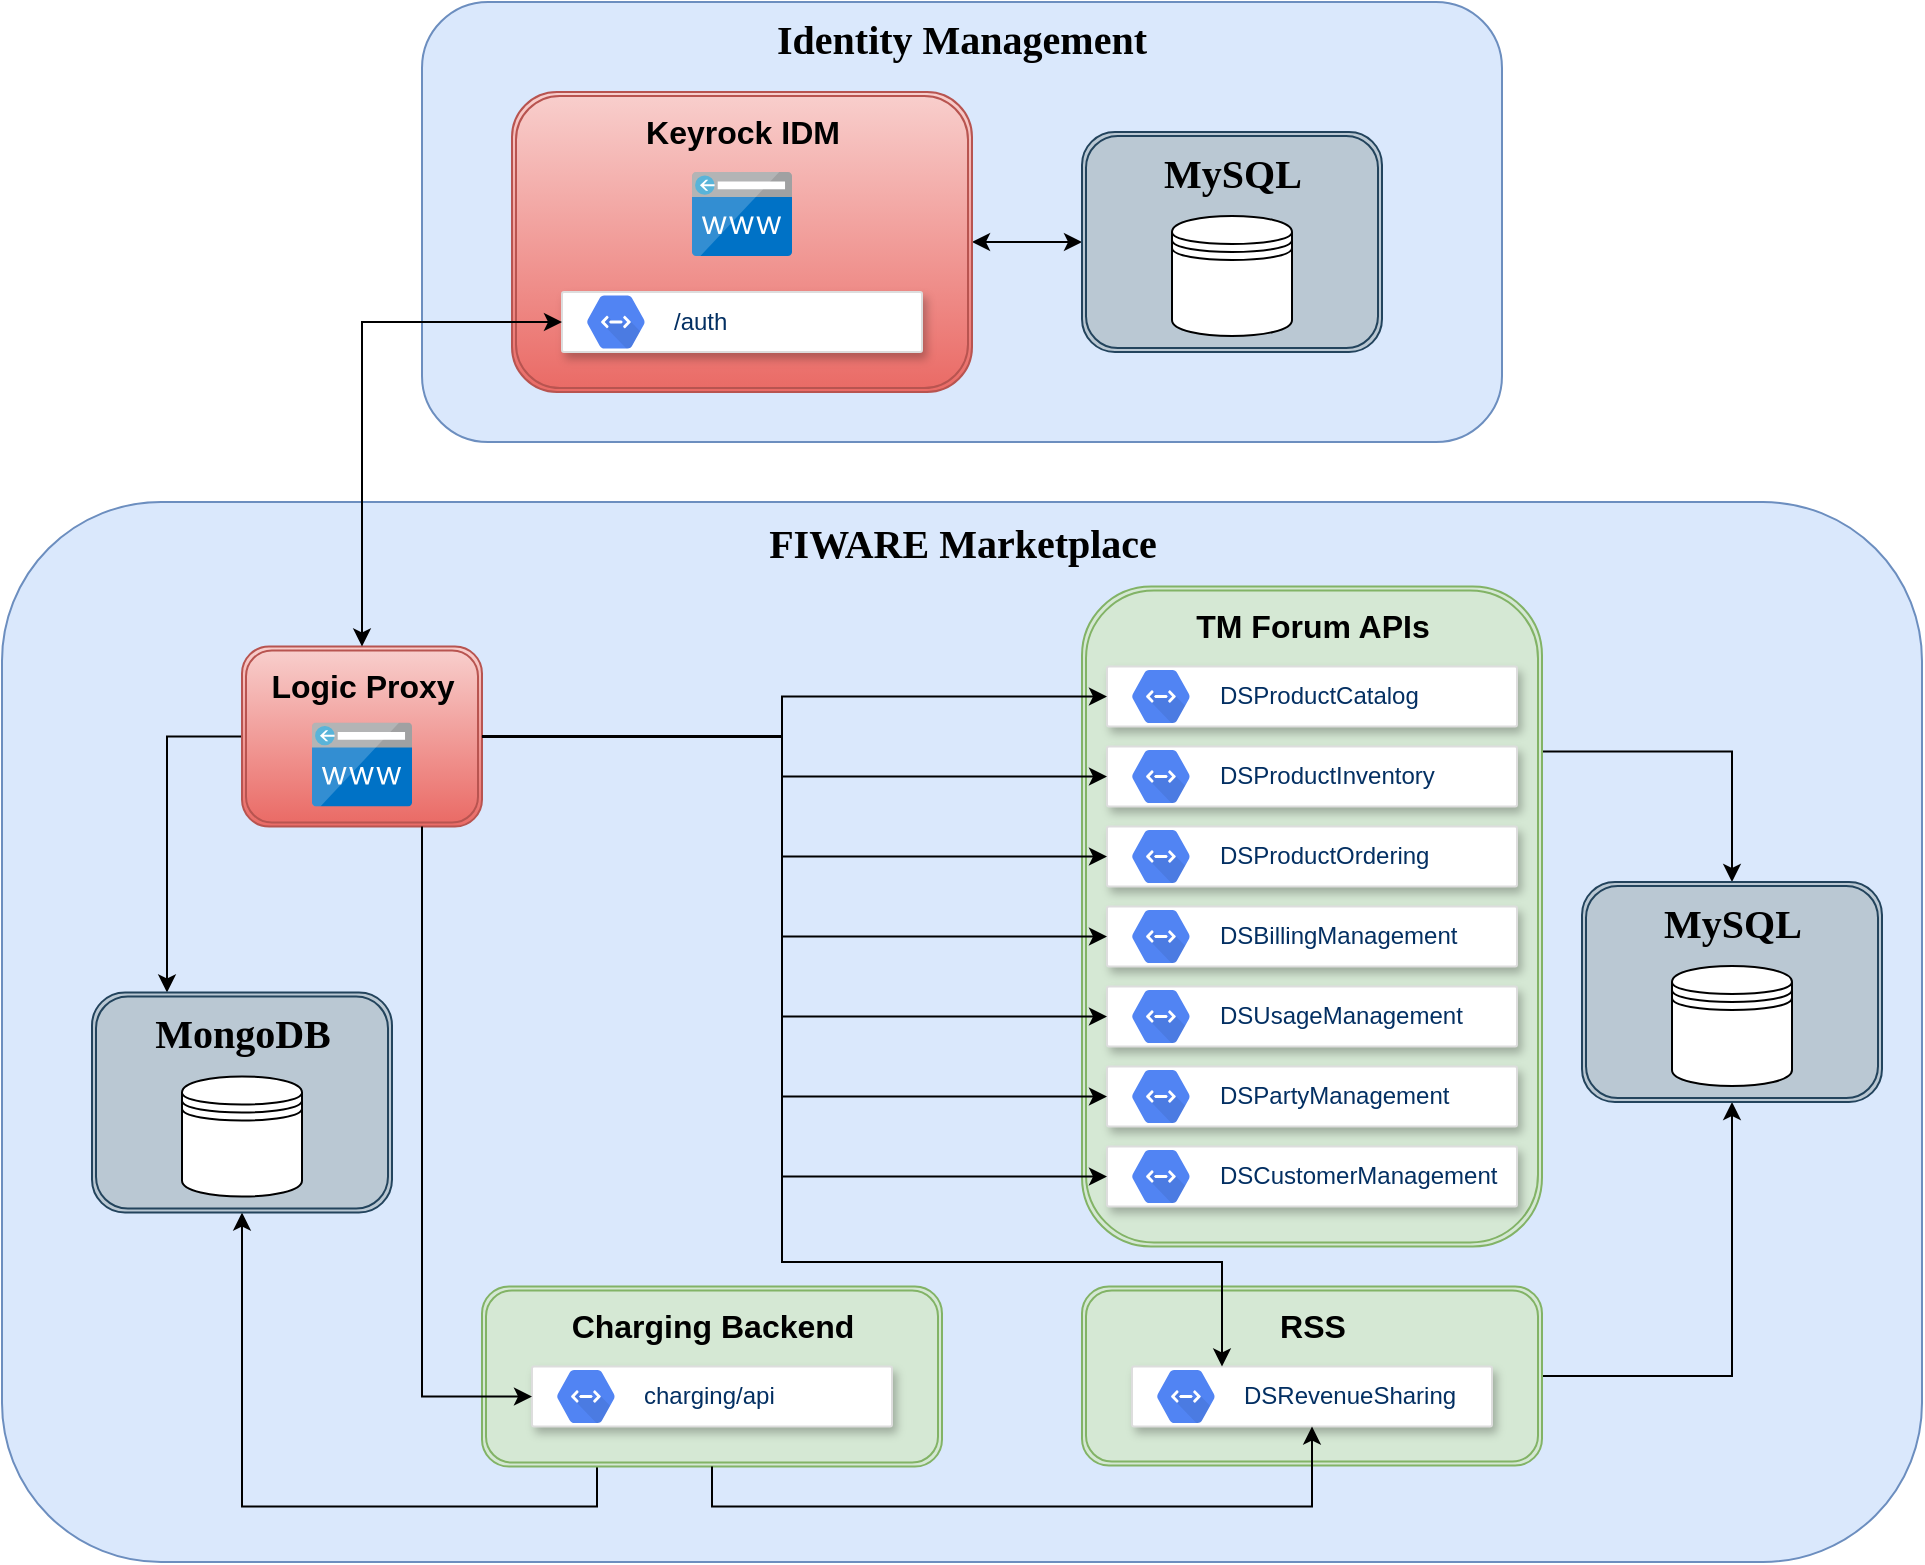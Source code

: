 <mxfile version="13.7.9" type="device"><diagram id="HfY6Yk-Jc7tH_-AOV7nB" name="Seite-1"><mxGraphModel dx="1322" dy="898" grid="1" gridSize="10" guides="1" tooltips="1" connect="1" arrows="1" fold="1" page="1" pageScale="1" pageWidth="1169" pageHeight="827" math="0" shadow="0"><root><mxCell id="0"/><mxCell id="1" parent="0"/><mxCell id="9jo6vHE3OeEoetsnLVtY-4" value="" style="rounded=1;whiteSpace=wrap;html=1;fillColor=#dae8fc;strokeColor=#6c8ebf;" vertex="1" parent="1"><mxGeometry x="120" y="280" width="960" height="530" as="geometry"/></mxCell><mxCell id="9jo6vHE3OeEoetsnLVtY-7" value="FIWARE Marketplace" style="text;html=1;strokeColor=none;fillColor=none;align=center;verticalAlign=middle;whiteSpace=wrap;rounded=0;fontFamily=Verdana;fontSize=20;fontStyle=1" vertex="1" parent="1"><mxGeometry x="477.5" y="290" width="245" height="20" as="geometry"/></mxCell><mxCell id="9jo6vHE3OeEoetsnLVtY-68" style="edgeStyle=orthogonalEdgeStyle;rounded=0;orthogonalLoop=1;jettySize=auto;html=1;exitX=0;exitY=0.5;exitDx=0;exitDy=0;entryX=0.25;entryY=0;entryDx=0;entryDy=0;startArrow=none;startFill=0;endArrow=classic;endFill=1;fontFamily=Verdana;fontSize=20;" edge="1" parent="1" source="9jo6vHE3OeEoetsnLVtY-9" target="9jo6vHE3OeEoetsnLVtY-45"><mxGeometry relative="1" as="geometry"/></mxCell><mxCell id="9jo6vHE3OeEoetsnLVtY-9" value="" style="shape=ext;double=1;rounded=1;whiteSpace=wrap;html=1;fontFamily=Verdana;fontSize=16;fillColor=#f8cecc;strokeColor=#b85450;gradientColor=#ea6b66;" vertex="1" parent="1"><mxGeometry x="240" y="352.25" width="120" height="90" as="geometry"/></mxCell><mxCell id="9jo6vHE3OeEoetsnLVtY-10" value="Logic Proxy" style="text;strokeColor=none;fillColor=none;html=1;fontSize=16;fontStyle=1;verticalAlign=middle;align=center;rounded=0;" vertex="1" parent="1"><mxGeometry x="250" y="352.25" width="100" height="40" as="geometry"/></mxCell><mxCell id="9jo6vHE3OeEoetsnLVtY-11" value="" style="aspect=fixed;html=1;points=[];align=center;image;fontSize=12;image=img/lib/mscae/CustomDomain.svg;rounded=1;" vertex="1" parent="1"><mxGeometry x="275" y="390.25" width="50" height="42" as="geometry"/></mxCell><mxCell id="9jo6vHE3OeEoetsnLVtY-58" style="edgeStyle=orthogonalEdgeStyle;rounded=0;orthogonalLoop=1;jettySize=auto;html=1;exitX=1;exitY=0.25;exitDx=0;exitDy=0;entryX=0.5;entryY=0;entryDx=0;entryDy=0;startArrow=none;startFill=0;fontFamily=Verdana;fontSize=20;" edge="1" parent="1" source="9jo6vHE3OeEoetsnLVtY-12" target="9jo6vHE3OeEoetsnLVtY-48"><mxGeometry relative="1" as="geometry"/></mxCell><mxCell id="9jo6vHE3OeEoetsnLVtY-12" value="" style="shape=ext;double=1;rounded=1;whiteSpace=wrap;html=1;fontFamily=Verdana;fontSize=16;fillColor=#d5e8d4;strokeColor=#82b366;" vertex="1" parent="1"><mxGeometry x="660" y="322.25" width="230" height="330" as="geometry"/></mxCell><mxCell id="9jo6vHE3OeEoetsnLVtY-13" value="TM Forum APIs" style="text;strokeColor=none;fillColor=none;html=1;fontSize=16;fontStyle=1;verticalAlign=middle;align=center;rounded=0;" vertex="1" parent="1"><mxGeometry x="725" y="322.25" width="100" height="40" as="geometry"/></mxCell><mxCell id="9jo6vHE3OeEoetsnLVtY-56" style="edgeStyle=orthogonalEdgeStyle;rounded=0;orthogonalLoop=1;jettySize=auto;html=1;exitX=0.25;exitY=1;exitDx=0;exitDy=0;entryX=0.5;entryY=1;entryDx=0;entryDy=0;startArrow=none;startFill=0;fontFamily=Verdana;fontSize=20;endArrow=classic;endFill=1;" edge="1" parent="1" source="9jo6vHE3OeEoetsnLVtY-15" target="9jo6vHE3OeEoetsnLVtY-45"><mxGeometry relative="1" as="geometry"/></mxCell><mxCell id="9jo6vHE3OeEoetsnLVtY-15" value="" style="shape=ext;double=1;rounded=1;whiteSpace=wrap;html=1;fontFamily=Verdana;fontSize=16;fillColor=#d5e8d4;strokeColor=#82b366;" vertex="1" parent="1"><mxGeometry x="360" y="672.25" width="230" height="90" as="geometry"/></mxCell><mxCell id="9jo6vHE3OeEoetsnLVtY-16" value="Charging Backend" style="text;strokeColor=none;fillColor=none;html=1;fontSize=16;fontStyle=1;verticalAlign=middle;align=center;rounded=0;" vertex="1" parent="1"><mxGeometry x="425" y="672.25" width="100" height="40" as="geometry"/></mxCell><mxCell id="9jo6vHE3OeEoetsnLVtY-59" style="edgeStyle=orthogonalEdgeStyle;rounded=0;orthogonalLoop=1;jettySize=auto;html=1;exitX=1;exitY=0.5;exitDx=0;exitDy=0;entryX=0.5;entryY=1;entryDx=0;entryDy=0;startArrow=none;startFill=0;fontFamily=Verdana;fontSize=20;endArrow=classic;endFill=1;" edge="1" parent="1" source="9jo6vHE3OeEoetsnLVtY-17" target="9jo6vHE3OeEoetsnLVtY-48"><mxGeometry relative="1" as="geometry"/></mxCell><mxCell id="9jo6vHE3OeEoetsnLVtY-17" value="" style="shape=ext;double=1;rounded=1;whiteSpace=wrap;html=1;fontFamily=Verdana;fontSize=16;fillColor=#d5e8d4;strokeColor=#82b366;" vertex="1" parent="1"><mxGeometry x="660" y="672.25" width="230" height="89.5" as="geometry"/></mxCell><mxCell id="9jo6vHE3OeEoetsnLVtY-18" value="RSS" style="text;strokeColor=none;fillColor=none;html=1;fontSize=16;fontStyle=1;verticalAlign=middle;align=center;rounded=0;" vertex="1" parent="1"><mxGeometry x="725" y="672.25" width="100" height="40" as="geometry"/></mxCell><mxCell id="9jo6vHE3OeEoetsnLVtY-19" value="" style="rounded=1;whiteSpace=wrap;html=1;fillColor=#dae8fc;strokeColor=#6c8ebf;" vertex="1" parent="1"><mxGeometry x="330" y="30" width="540" height="220" as="geometry"/></mxCell><mxCell id="9jo6vHE3OeEoetsnLVtY-20" value="Identity Management" style="text;html=1;strokeColor=none;fillColor=none;align=center;verticalAlign=middle;whiteSpace=wrap;rounded=0;fontFamily=Verdana;fontSize=20;fontStyle=1" vertex="1" parent="1"><mxGeometry x="466.25" y="38" width="267.5" height="20" as="geometry"/></mxCell><mxCell id="9jo6vHE3OeEoetsnLVtY-21" value="" style="strokeColor=#dddddd;shadow=1;strokeWidth=1;rounded=1;absoluteArcSize=1;arcSize=2;fontFamily=Verdana;fontSize=20;" vertex="1" parent="1"><mxGeometry x="672.5" y="522.25" width="205" height="30" as="geometry"/></mxCell><mxCell id="9jo6vHE3OeEoetsnLVtY-22" value="&lt;span style=&quot;color: rgb(3 , 47 , 98) ; font-family: , &amp;#34;consolas&amp;#34; , &amp;#34;liberation mono&amp;#34; , &amp;#34;menlo&amp;#34; , monospace ; background-color: rgb(255 , 255 , 255)&quot;&gt;DSUsageManagement&lt;/span&gt;" style="dashed=0;connectable=0;html=1;fillColor=#5184F3;strokeColor=none;shape=mxgraph.gcp2.hexIcon;prIcon=cloud_endpoints;part=1;labelPosition=right;verticalLabelPosition=middle;align=left;verticalAlign=middle;spacingLeft=5;fontColor=#999999;fontSize=12;" vertex="1" parent="9jo6vHE3OeEoetsnLVtY-21"><mxGeometry y="0.5" width="44" height="39" relative="1" as="geometry"><mxPoint x="5" y="-19.5" as="offset"/></mxGeometry></mxCell><mxCell id="9jo6vHE3OeEoetsnLVtY-24" value="" style="strokeColor=#dddddd;shadow=1;strokeWidth=1;rounded=1;absoluteArcSize=1;arcSize=2;fontFamily=Verdana;fontSize=20;" vertex="1" parent="1"><mxGeometry x="672.5" y="402.25" width="205" height="30" as="geometry"/></mxCell><mxCell id="9jo6vHE3OeEoetsnLVtY-25" value="&lt;span style=&quot;color: rgb(3 , 47 , 98) ; font-family: , &amp;#34;consolas&amp;#34; , &amp;#34;liberation mono&amp;#34; , &amp;#34;menlo&amp;#34; , monospace ; background-color: rgb(255 , 255 , 255)&quot;&gt;DSProductInventory&lt;/span&gt;" style="dashed=0;connectable=0;html=1;fillColor=#5184F3;strokeColor=none;shape=mxgraph.gcp2.hexIcon;prIcon=cloud_endpoints;part=1;labelPosition=right;verticalLabelPosition=middle;align=left;verticalAlign=middle;spacingLeft=5;fontColor=#999999;fontSize=12;" vertex="1" parent="9jo6vHE3OeEoetsnLVtY-24"><mxGeometry y="0.5" width="44" height="39" relative="1" as="geometry"><mxPoint x="5" y="-19.5" as="offset"/></mxGeometry></mxCell><mxCell id="9jo6vHE3OeEoetsnLVtY-26" value="" style="strokeColor=#dddddd;shadow=1;strokeWidth=1;rounded=1;absoluteArcSize=1;arcSize=2;fontFamily=Verdana;fontSize=20;" vertex="1" parent="1"><mxGeometry x="672.5" y="362.25" width="205" height="30" as="geometry"/></mxCell><mxCell id="9jo6vHE3OeEoetsnLVtY-27" value="&lt;span style=&quot;color: rgb(3 , 47 , 98) ; font-family: , &amp;#34;consolas&amp;#34; , &amp;#34;liberation mono&amp;#34; , &amp;#34;menlo&amp;#34; , monospace ; background-color: rgb(255 , 255 , 255)&quot;&gt;DSProductCatalog&lt;/span&gt;" style="dashed=0;connectable=0;html=1;fillColor=#5184F3;strokeColor=none;shape=mxgraph.gcp2.hexIcon;prIcon=cloud_endpoints;part=1;labelPosition=right;verticalLabelPosition=middle;align=left;verticalAlign=middle;spacingLeft=5;fontColor=#999999;fontSize=12;" vertex="1" parent="9jo6vHE3OeEoetsnLVtY-26"><mxGeometry y="0.5" width="44" height="39" relative="1" as="geometry"><mxPoint x="5" y="-19.5" as="offset"/></mxGeometry></mxCell><mxCell id="9jo6vHE3OeEoetsnLVtY-28" value="" style="strokeColor=#dddddd;shadow=1;strokeWidth=1;rounded=1;absoluteArcSize=1;arcSize=2;fontFamily=Verdana;fontSize=20;" vertex="1" parent="1"><mxGeometry x="685" y="712.25" width="180" height="30" as="geometry"/></mxCell><mxCell id="9jo6vHE3OeEoetsnLVtY-29" value="&lt;span style=&quot;color: rgb(3 , 47 , 98) ; font-family: , &amp;#34;consolas&amp;#34; , &amp;#34;liberation mono&amp;#34; , &amp;#34;menlo&amp;#34; , monospace ; background-color: rgb(255 , 255 , 255)&quot;&gt;DSRevenueSharing&lt;/span&gt;" style="dashed=0;connectable=0;html=1;fillColor=#5184F3;strokeColor=none;shape=mxgraph.gcp2.hexIcon;prIcon=cloud_endpoints;part=1;labelPosition=right;verticalLabelPosition=middle;align=left;verticalAlign=middle;spacingLeft=5;fontColor=#999999;fontSize=12;" vertex="1" parent="9jo6vHE3OeEoetsnLVtY-28"><mxGeometry y="0.5" width="44" height="39" relative="1" as="geometry"><mxPoint x="5" y="-19.5" as="offset"/></mxGeometry></mxCell><mxCell id="9jo6vHE3OeEoetsnLVtY-30" value="" style="strokeColor=#dddddd;shadow=1;strokeWidth=1;rounded=1;absoluteArcSize=1;arcSize=2;fontFamily=Verdana;fontSize=20;" vertex="1" parent="1"><mxGeometry x="672.5" y="442.25" width="205" height="30" as="geometry"/></mxCell><mxCell id="9jo6vHE3OeEoetsnLVtY-31" value="&lt;span style=&quot;color: rgb(3 , 47 , 98) ; font-family: , &amp;#34;consolas&amp;#34; , &amp;#34;liberation mono&amp;#34; , &amp;#34;menlo&amp;#34; , monospace ; background-color: rgb(255 , 255 , 255)&quot;&gt;DSProductOrdering&lt;/span&gt;" style="dashed=0;connectable=0;html=1;fillColor=#5184F3;strokeColor=none;shape=mxgraph.gcp2.hexIcon;prIcon=cloud_endpoints;part=1;labelPosition=right;verticalLabelPosition=middle;align=left;verticalAlign=middle;spacingLeft=5;fontColor=#999999;fontSize=12;" vertex="1" parent="9jo6vHE3OeEoetsnLVtY-30"><mxGeometry y="0.5" width="44" height="39" relative="1" as="geometry"><mxPoint x="5" y="-19.5" as="offset"/></mxGeometry></mxCell><mxCell id="9jo6vHE3OeEoetsnLVtY-32" value="" style="strokeColor=#dddddd;shadow=1;strokeWidth=1;rounded=1;absoluteArcSize=1;arcSize=2;fontFamily=Verdana;fontSize=20;" vertex="1" parent="1"><mxGeometry x="672.5" y="482.25" width="205" height="30" as="geometry"/></mxCell><mxCell id="9jo6vHE3OeEoetsnLVtY-33" value="&lt;span style=&quot;color: rgb(3 , 47 , 98) ; font-family: , &amp;#34;consolas&amp;#34; , &amp;#34;liberation mono&amp;#34; , &amp;#34;menlo&amp;#34; , monospace ; background-color: rgb(255 , 255 , 255)&quot;&gt;DSBillingManagement&lt;/span&gt;" style="dashed=0;connectable=0;html=1;fillColor=#5184F3;strokeColor=none;shape=mxgraph.gcp2.hexIcon;prIcon=cloud_endpoints;part=1;labelPosition=right;verticalLabelPosition=middle;align=left;verticalAlign=middle;spacingLeft=5;fontColor=#999999;fontSize=12;" vertex="1" parent="9jo6vHE3OeEoetsnLVtY-32"><mxGeometry y="0.5" width="44" height="39" relative="1" as="geometry"><mxPoint x="5" y="-19.5" as="offset"/></mxGeometry></mxCell><mxCell id="9jo6vHE3OeEoetsnLVtY-34" value="" style="strokeColor=#dddddd;shadow=1;strokeWidth=1;rounded=1;absoluteArcSize=1;arcSize=2;fontFamily=Verdana;fontSize=20;" vertex="1" parent="1"><mxGeometry x="385" y="712.25" width="180" height="30" as="geometry"/></mxCell><mxCell id="9jo6vHE3OeEoetsnLVtY-35" value="&lt;span style=&quot;color: rgb(3 , 47 , 98) ; font-family: , &amp;#34;consolas&amp;#34; , &amp;#34;liberation mono&amp;#34; , &amp;#34;menlo&amp;#34; , monospace ; background-color: rgb(255 , 255 , 255)&quot;&gt;charging/api&lt;/span&gt;" style="dashed=0;connectable=0;html=1;fillColor=#5184F3;strokeColor=none;shape=mxgraph.gcp2.hexIcon;prIcon=cloud_endpoints;part=1;labelPosition=right;verticalLabelPosition=middle;align=left;verticalAlign=middle;spacingLeft=5;fontColor=#999999;fontSize=12;" vertex="1" parent="9jo6vHE3OeEoetsnLVtY-34"><mxGeometry y="0.5" width="44" height="39" relative="1" as="geometry"><mxPoint x="5" y="-19.5" as="offset"/></mxGeometry></mxCell><mxCell id="9jo6vHE3OeEoetsnLVtY-36" value="" style="strokeColor=#dddddd;shadow=1;strokeWidth=1;rounded=1;absoluteArcSize=1;arcSize=2;fontFamily=Verdana;fontSize=20;" vertex="1" parent="1"><mxGeometry x="672.5" y="562.25" width="205" height="30" as="geometry"/></mxCell><mxCell id="9jo6vHE3OeEoetsnLVtY-37" value="&lt;span style=&quot;color: rgb(3 , 47 , 98) ; font-family: , &amp;#34;consolas&amp;#34; , &amp;#34;liberation mono&amp;#34; , &amp;#34;menlo&amp;#34; , monospace ; background-color: rgb(255 , 255 , 255)&quot;&gt;DSPartyManagement&lt;/span&gt;" style="dashed=0;connectable=0;html=1;fillColor=#5184F3;strokeColor=none;shape=mxgraph.gcp2.hexIcon;prIcon=cloud_endpoints;part=1;labelPosition=right;verticalLabelPosition=middle;align=left;verticalAlign=middle;spacingLeft=5;fontColor=#999999;fontSize=12;" vertex="1" parent="9jo6vHE3OeEoetsnLVtY-36"><mxGeometry y="0.5" width="44" height="39" relative="1" as="geometry"><mxPoint x="5" y="-19.5" as="offset"/></mxGeometry></mxCell><mxCell id="9jo6vHE3OeEoetsnLVtY-38" value="" style="strokeColor=#dddddd;shadow=1;strokeWidth=1;rounded=1;absoluteArcSize=1;arcSize=2;fontFamily=Verdana;fontSize=20;" vertex="1" parent="1"><mxGeometry x="672.5" y="602.25" width="205" height="30" as="geometry"/></mxCell><mxCell id="9jo6vHE3OeEoetsnLVtY-39" value="&lt;span style=&quot;color: rgb(3 , 47 , 98) ; font-family: , &amp;#34;consolas&amp;#34; , &amp;#34;liberation mono&amp;#34; , &amp;#34;menlo&amp;#34; , monospace ; background-color: rgb(255 , 255 , 255)&quot;&gt;DSCustomerManagement&lt;/span&gt;" style="dashed=0;connectable=0;html=1;fillColor=#5184F3;strokeColor=none;shape=mxgraph.gcp2.hexIcon;prIcon=cloud_endpoints;part=1;labelPosition=right;verticalLabelPosition=middle;align=left;verticalAlign=middle;spacingLeft=5;fontColor=#999999;fontSize=12;" vertex="1" parent="9jo6vHE3OeEoetsnLVtY-38"><mxGeometry y="0.5" width="44" height="39" relative="1" as="geometry"><mxPoint x="5" y="-19.5" as="offset"/></mxGeometry></mxCell><mxCell id="9jo6vHE3OeEoetsnLVtY-54" style="edgeStyle=orthogonalEdgeStyle;rounded=0;orthogonalLoop=1;jettySize=auto;html=1;exitX=1;exitY=0.5;exitDx=0;exitDy=0;entryX=0;entryY=0.5;entryDx=0;entryDy=0;fontFamily=Verdana;fontSize=20;startArrow=classic;startFill=1;" edge="1" parent="1" source="9jo6vHE3OeEoetsnLVtY-40" target="9jo6vHE3OeEoetsnLVtY-51"><mxGeometry relative="1" as="geometry"/></mxCell><mxCell id="9jo6vHE3OeEoetsnLVtY-40" value="" style="shape=ext;double=1;rounded=1;whiteSpace=wrap;html=1;fontFamily=Verdana;fontSize=16;fillColor=#f8cecc;strokeColor=#b85450;gradientColor=#ea6b66;" vertex="1" parent="1"><mxGeometry x="375" y="75" width="230" height="150" as="geometry"/></mxCell><mxCell id="9jo6vHE3OeEoetsnLVtY-41" value="Keyrock IDM" style="text;strokeColor=none;fillColor=none;html=1;fontSize=16;fontStyle=1;verticalAlign=middle;align=center;rounded=0;" vertex="1" parent="1"><mxGeometry x="440" y="75" width="100" height="40" as="geometry"/></mxCell><mxCell id="9jo6vHE3OeEoetsnLVtY-42" value="" style="aspect=fixed;html=1;points=[];align=center;image;fontSize=12;image=img/lib/mscae/CustomDomain.svg;rounded=1;" vertex="1" parent="1"><mxGeometry x="465" y="115" width="50" height="42" as="geometry"/></mxCell><mxCell id="9jo6vHE3OeEoetsnLVtY-43" value="" style="strokeColor=#dddddd;shadow=1;strokeWidth=1;rounded=1;absoluteArcSize=1;arcSize=2;fontFamily=Verdana;fontSize=20;" vertex="1" parent="1"><mxGeometry x="400" y="175" width="180" height="30" as="geometry"/></mxCell><mxCell id="9jo6vHE3OeEoetsnLVtY-44" value="&lt;span style=&quot;color: rgb(3 , 47 , 98) ; font-family: , &amp;#34;consolas&amp;#34; , &amp;#34;liberation mono&amp;#34; , &amp;#34;menlo&amp;#34; , monospace ; background-color: rgb(255 , 255 , 255)&quot;&gt;/auth&lt;/span&gt;" style="dashed=0;connectable=0;html=1;fillColor=#5184F3;strokeColor=none;shape=mxgraph.gcp2.hexIcon;prIcon=cloud_endpoints;part=1;labelPosition=right;verticalLabelPosition=middle;align=left;verticalAlign=middle;spacingLeft=5;fontColor=#999999;fontSize=12;" vertex="1" parent="9jo6vHE3OeEoetsnLVtY-43"><mxGeometry y="0.5" width="44" height="39" relative="1" as="geometry"><mxPoint x="5" y="-19.5" as="offset"/></mxGeometry></mxCell><mxCell id="9jo6vHE3OeEoetsnLVtY-45" value="" style="shape=ext;double=1;rounded=1;whiteSpace=wrap;html=1;fontFamily=Verdana;fontSize=16;fillColor=#bac8d3;strokeColor=#23445d;" vertex="1" parent="1"><mxGeometry x="165" y="525.25" width="150" height="110" as="geometry"/></mxCell><mxCell id="9jo6vHE3OeEoetsnLVtY-46" value="MongoDB" style="text;html=1;strokeColor=none;fillColor=none;align=center;verticalAlign=middle;whiteSpace=wrap;rounded=0;fontFamily=Verdana;fontSize=20;fontStyle=1" vertex="1" parent="1"><mxGeometry x="175.63" y="535.25" width="128.75" height="20" as="geometry"/></mxCell><mxCell id="9jo6vHE3OeEoetsnLVtY-47" value="" style="shape=datastore;whiteSpace=wrap;html=1;rounded=1;fontFamily=Verdana;fontSize=20;" vertex="1" parent="1"><mxGeometry x="210" y="567.25" width="60" height="60" as="geometry"/></mxCell><mxCell id="9jo6vHE3OeEoetsnLVtY-48" value="" style="shape=ext;double=1;rounded=1;whiteSpace=wrap;html=1;fontFamily=Verdana;fontSize=16;fillColor=#bac8d3;strokeColor=#23445d;" vertex="1" parent="1"><mxGeometry x="910" y="470" width="150" height="110" as="geometry"/></mxCell><mxCell id="9jo6vHE3OeEoetsnLVtY-49" value="MySQL" style="text;html=1;strokeColor=none;fillColor=none;align=center;verticalAlign=middle;whiteSpace=wrap;rounded=0;fontFamily=Verdana;fontSize=20;fontStyle=1" vertex="1" parent="1"><mxGeometry x="920.63" y="480" width="128.75" height="20" as="geometry"/></mxCell><mxCell id="9jo6vHE3OeEoetsnLVtY-50" value="" style="shape=datastore;whiteSpace=wrap;html=1;rounded=1;fontFamily=Verdana;fontSize=20;" vertex="1" parent="1"><mxGeometry x="955" y="512" width="60" height="60" as="geometry"/></mxCell><mxCell id="9jo6vHE3OeEoetsnLVtY-51" value="" style="shape=ext;double=1;rounded=1;whiteSpace=wrap;html=1;fontFamily=Verdana;fontSize=16;fillColor=#bac8d3;strokeColor=#23445d;" vertex="1" parent="1"><mxGeometry x="660" y="95" width="150" height="110" as="geometry"/></mxCell><mxCell id="9jo6vHE3OeEoetsnLVtY-52" value="MySQL" style="text;html=1;strokeColor=none;fillColor=none;align=center;verticalAlign=middle;whiteSpace=wrap;rounded=0;fontFamily=Verdana;fontSize=20;fontStyle=1" vertex="1" parent="1"><mxGeometry x="670.63" y="105" width="128.75" height="20" as="geometry"/></mxCell><mxCell id="9jo6vHE3OeEoetsnLVtY-53" value="" style="shape=datastore;whiteSpace=wrap;html=1;rounded=1;fontFamily=Verdana;fontSize=20;" vertex="1" parent="1"><mxGeometry x="705" y="137" width="60" height="60" as="geometry"/></mxCell><mxCell id="9jo6vHE3OeEoetsnLVtY-63" style="edgeStyle=orthogonalEdgeStyle;rounded=0;orthogonalLoop=1;jettySize=auto;html=1;exitX=0.5;exitY=0;exitDx=0;exitDy=0;entryX=0;entryY=0.5;entryDx=0;entryDy=0;startArrow=classic;startFill=1;endArrow=classic;endFill=1;fontFamily=Verdana;fontSize=20;" edge="1" parent="1" source="9jo6vHE3OeEoetsnLVtY-10" target="9jo6vHE3OeEoetsnLVtY-43"><mxGeometry relative="1" as="geometry"/></mxCell><mxCell id="9jo6vHE3OeEoetsnLVtY-69" style="edgeStyle=orthogonalEdgeStyle;rounded=0;orthogonalLoop=1;jettySize=auto;html=1;exitX=0.5;exitY=1;exitDx=0;exitDy=0;entryX=0.5;entryY=1;entryDx=0;entryDy=0;startArrow=none;startFill=0;endArrow=classic;endFill=1;fontFamily=Verdana;fontSize=20;" edge="1" parent="1" source="9jo6vHE3OeEoetsnLVtY-15" target="9jo6vHE3OeEoetsnLVtY-28"><mxGeometry relative="1" as="geometry"/></mxCell><mxCell id="9jo6vHE3OeEoetsnLVtY-70" style="edgeStyle=orthogonalEdgeStyle;rounded=0;orthogonalLoop=1;jettySize=auto;html=1;exitX=0.75;exitY=1;exitDx=0;exitDy=0;entryX=0;entryY=0.5;entryDx=0;entryDy=0;startArrow=none;startFill=0;endArrow=classic;endFill=1;fontFamily=Verdana;fontSize=20;" edge="1" parent="1" source="9jo6vHE3OeEoetsnLVtY-9" target="9jo6vHE3OeEoetsnLVtY-34"><mxGeometry relative="1" as="geometry"/></mxCell><mxCell id="9jo6vHE3OeEoetsnLVtY-71" style="edgeStyle=orthogonalEdgeStyle;rounded=0;orthogonalLoop=1;jettySize=auto;html=1;exitX=1;exitY=0.5;exitDx=0;exitDy=0;entryX=0;entryY=0.5;entryDx=0;entryDy=0;startArrow=none;startFill=0;endArrow=classic;endFill=1;fontFamily=Verdana;fontSize=20;" edge="1" parent="1" source="9jo6vHE3OeEoetsnLVtY-9" target="9jo6vHE3OeEoetsnLVtY-26"><mxGeometry relative="1" as="geometry"><Array as="points"><mxPoint x="510" y="397"/><mxPoint x="510" y="377"/></Array></mxGeometry></mxCell><mxCell id="9jo6vHE3OeEoetsnLVtY-72" style="edgeStyle=orthogonalEdgeStyle;rounded=0;orthogonalLoop=1;jettySize=auto;html=1;exitX=1;exitY=0.5;exitDx=0;exitDy=0;entryX=0;entryY=0.5;entryDx=0;entryDy=0;startArrow=none;startFill=0;endArrow=classic;endFill=1;fontFamily=Verdana;fontSize=20;" edge="1" parent="1" source="9jo6vHE3OeEoetsnLVtY-9" target="9jo6vHE3OeEoetsnLVtY-24"><mxGeometry relative="1" as="geometry"><Array as="points"><mxPoint x="510" y="397"/><mxPoint x="510" y="417"/></Array></mxGeometry></mxCell><mxCell id="9jo6vHE3OeEoetsnLVtY-73" style="edgeStyle=orthogonalEdgeStyle;rounded=0;orthogonalLoop=1;jettySize=auto;html=1;exitX=1;exitY=0.5;exitDx=0;exitDy=0;entryX=0;entryY=0.5;entryDx=0;entryDy=0;startArrow=none;startFill=0;endArrow=classic;endFill=1;fontFamily=Verdana;fontSize=20;" edge="1" parent="1" source="9jo6vHE3OeEoetsnLVtY-9" target="9jo6vHE3OeEoetsnLVtY-30"><mxGeometry relative="1" as="geometry"><Array as="points"><mxPoint x="510" y="397"/><mxPoint x="510" y="457"/></Array></mxGeometry></mxCell><mxCell id="9jo6vHE3OeEoetsnLVtY-74" style="edgeStyle=orthogonalEdgeStyle;rounded=0;orthogonalLoop=1;jettySize=auto;html=1;exitX=1;exitY=0.5;exitDx=0;exitDy=0;entryX=0;entryY=0.5;entryDx=0;entryDy=0;startArrow=none;startFill=0;endArrow=classic;endFill=1;fontFamily=Verdana;fontSize=20;" edge="1" parent="1" source="9jo6vHE3OeEoetsnLVtY-9" target="9jo6vHE3OeEoetsnLVtY-32"><mxGeometry relative="1" as="geometry"><Array as="points"><mxPoint x="510" y="397"/><mxPoint x="510" y="497"/></Array></mxGeometry></mxCell><mxCell id="9jo6vHE3OeEoetsnLVtY-75" style="edgeStyle=orthogonalEdgeStyle;rounded=0;orthogonalLoop=1;jettySize=auto;html=1;exitX=1;exitY=0.5;exitDx=0;exitDy=0;entryX=0;entryY=0.5;entryDx=0;entryDy=0;startArrow=none;startFill=0;endArrow=classic;endFill=1;fontFamily=Verdana;fontSize=20;" edge="1" parent="1" source="9jo6vHE3OeEoetsnLVtY-9" target="9jo6vHE3OeEoetsnLVtY-21"><mxGeometry relative="1" as="geometry"><Array as="points"><mxPoint x="510" y="397"/><mxPoint x="510" y="537"/></Array></mxGeometry></mxCell><mxCell id="9jo6vHE3OeEoetsnLVtY-76" style="edgeStyle=orthogonalEdgeStyle;rounded=0;orthogonalLoop=1;jettySize=auto;html=1;exitX=1;exitY=0.5;exitDx=0;exitDy=0;entryX=0;entryY=0.5;entryDx=0;entryDy=0;startArrow=none;startFill=0;endArrow=classic;endFill=1;fontFamily=Verdana;fontSize=20;" edge="1" parent="1" source="9jo6vHE3OeEoetsnLVtY-9" target="9jo6vHE3OeEoetsnLVtY-36"><mxGeometry relative="1" as="geometry"><Array as="points"><mxPoint x="510" y="397"/><mxPoint x="510" y="577"/></Array></mxGeometry></mxCell><mxCell id="9jo6vHE3OeEoetsnLVtY-77" style="edgeStyle=orthogonalEdgeStyle;rounded=0;orthogonalLoop=1;jettySize=auto;html=1;exitX=1;exitY=0.5;exitDx=0;exitDy=0;entryX=0;entryY=0.5;entryDx=0;entryDy=0;startArrow=none;startFill=0;endArrow=classic;endFill=1;fontFamily=Verdana;fontSize=20;" edge="1" parent="1" source="9jo6vHE3OeEoetsnLVtY-9" target="9jo6vHE3OeEoetsnLVtY-38"><mxGeometry relative="1" as="geometry"><Array as="points"><mxPoint x="510" y="397"/><mxPoint x="510" y="617"/></Array></mxGeometry></mxCell><mxCell id="9jo6vHE3OeEoetsnLVtY-78" style="edgeStyle=orthogonalEdgeStyle;rounded=0;orthogonalLoop=1;jettySize=auto;html=1;exitX=1;exitY=0.5;exitDx=0;exitDy=0;entryX=0.25;entryY=0;entryDx=0;entryDy=0;startArrow=none;startFill=0;endArrow=classic;endFill=1;fontFamily=Verdana;fontSize=20;" edge="1" parent="1" source="9jo6vHE3OeEoetsnLVtY-9" target="9jo6vHE3OeEoetsnLVtY-28"><mxGeometry relative="1" as="geometry"><Array as="points"><mxPoint x="510" y="397"/><mxPoint x="510" y="660"/><mxPoint x="730" y="660"/></Array></mxGeometry></mxCell></root></mxGraphModel></diagram></mxfile>